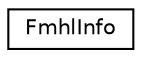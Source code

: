 digraph "类继承关系图"
{
 // INTERACTIVE_SVG=YES
 // LATEX_PDF_SIZE
  edge [fontname="Helvetica",fontsize="10",labelfontname="Helvetica",labelfontsize="10"];
  node [fontname="Helvetica",fontsize="10",shape=record];
  rankdir="LR";
  Node0 [label="FmhlInfo",height=0.2,width=0.4,color="black", fillcolor="white", style="filled",URL="$d9/de4/struct_fmhl_info.html",tooltip="Helper class representing a file member in the navigation menu."];
}
